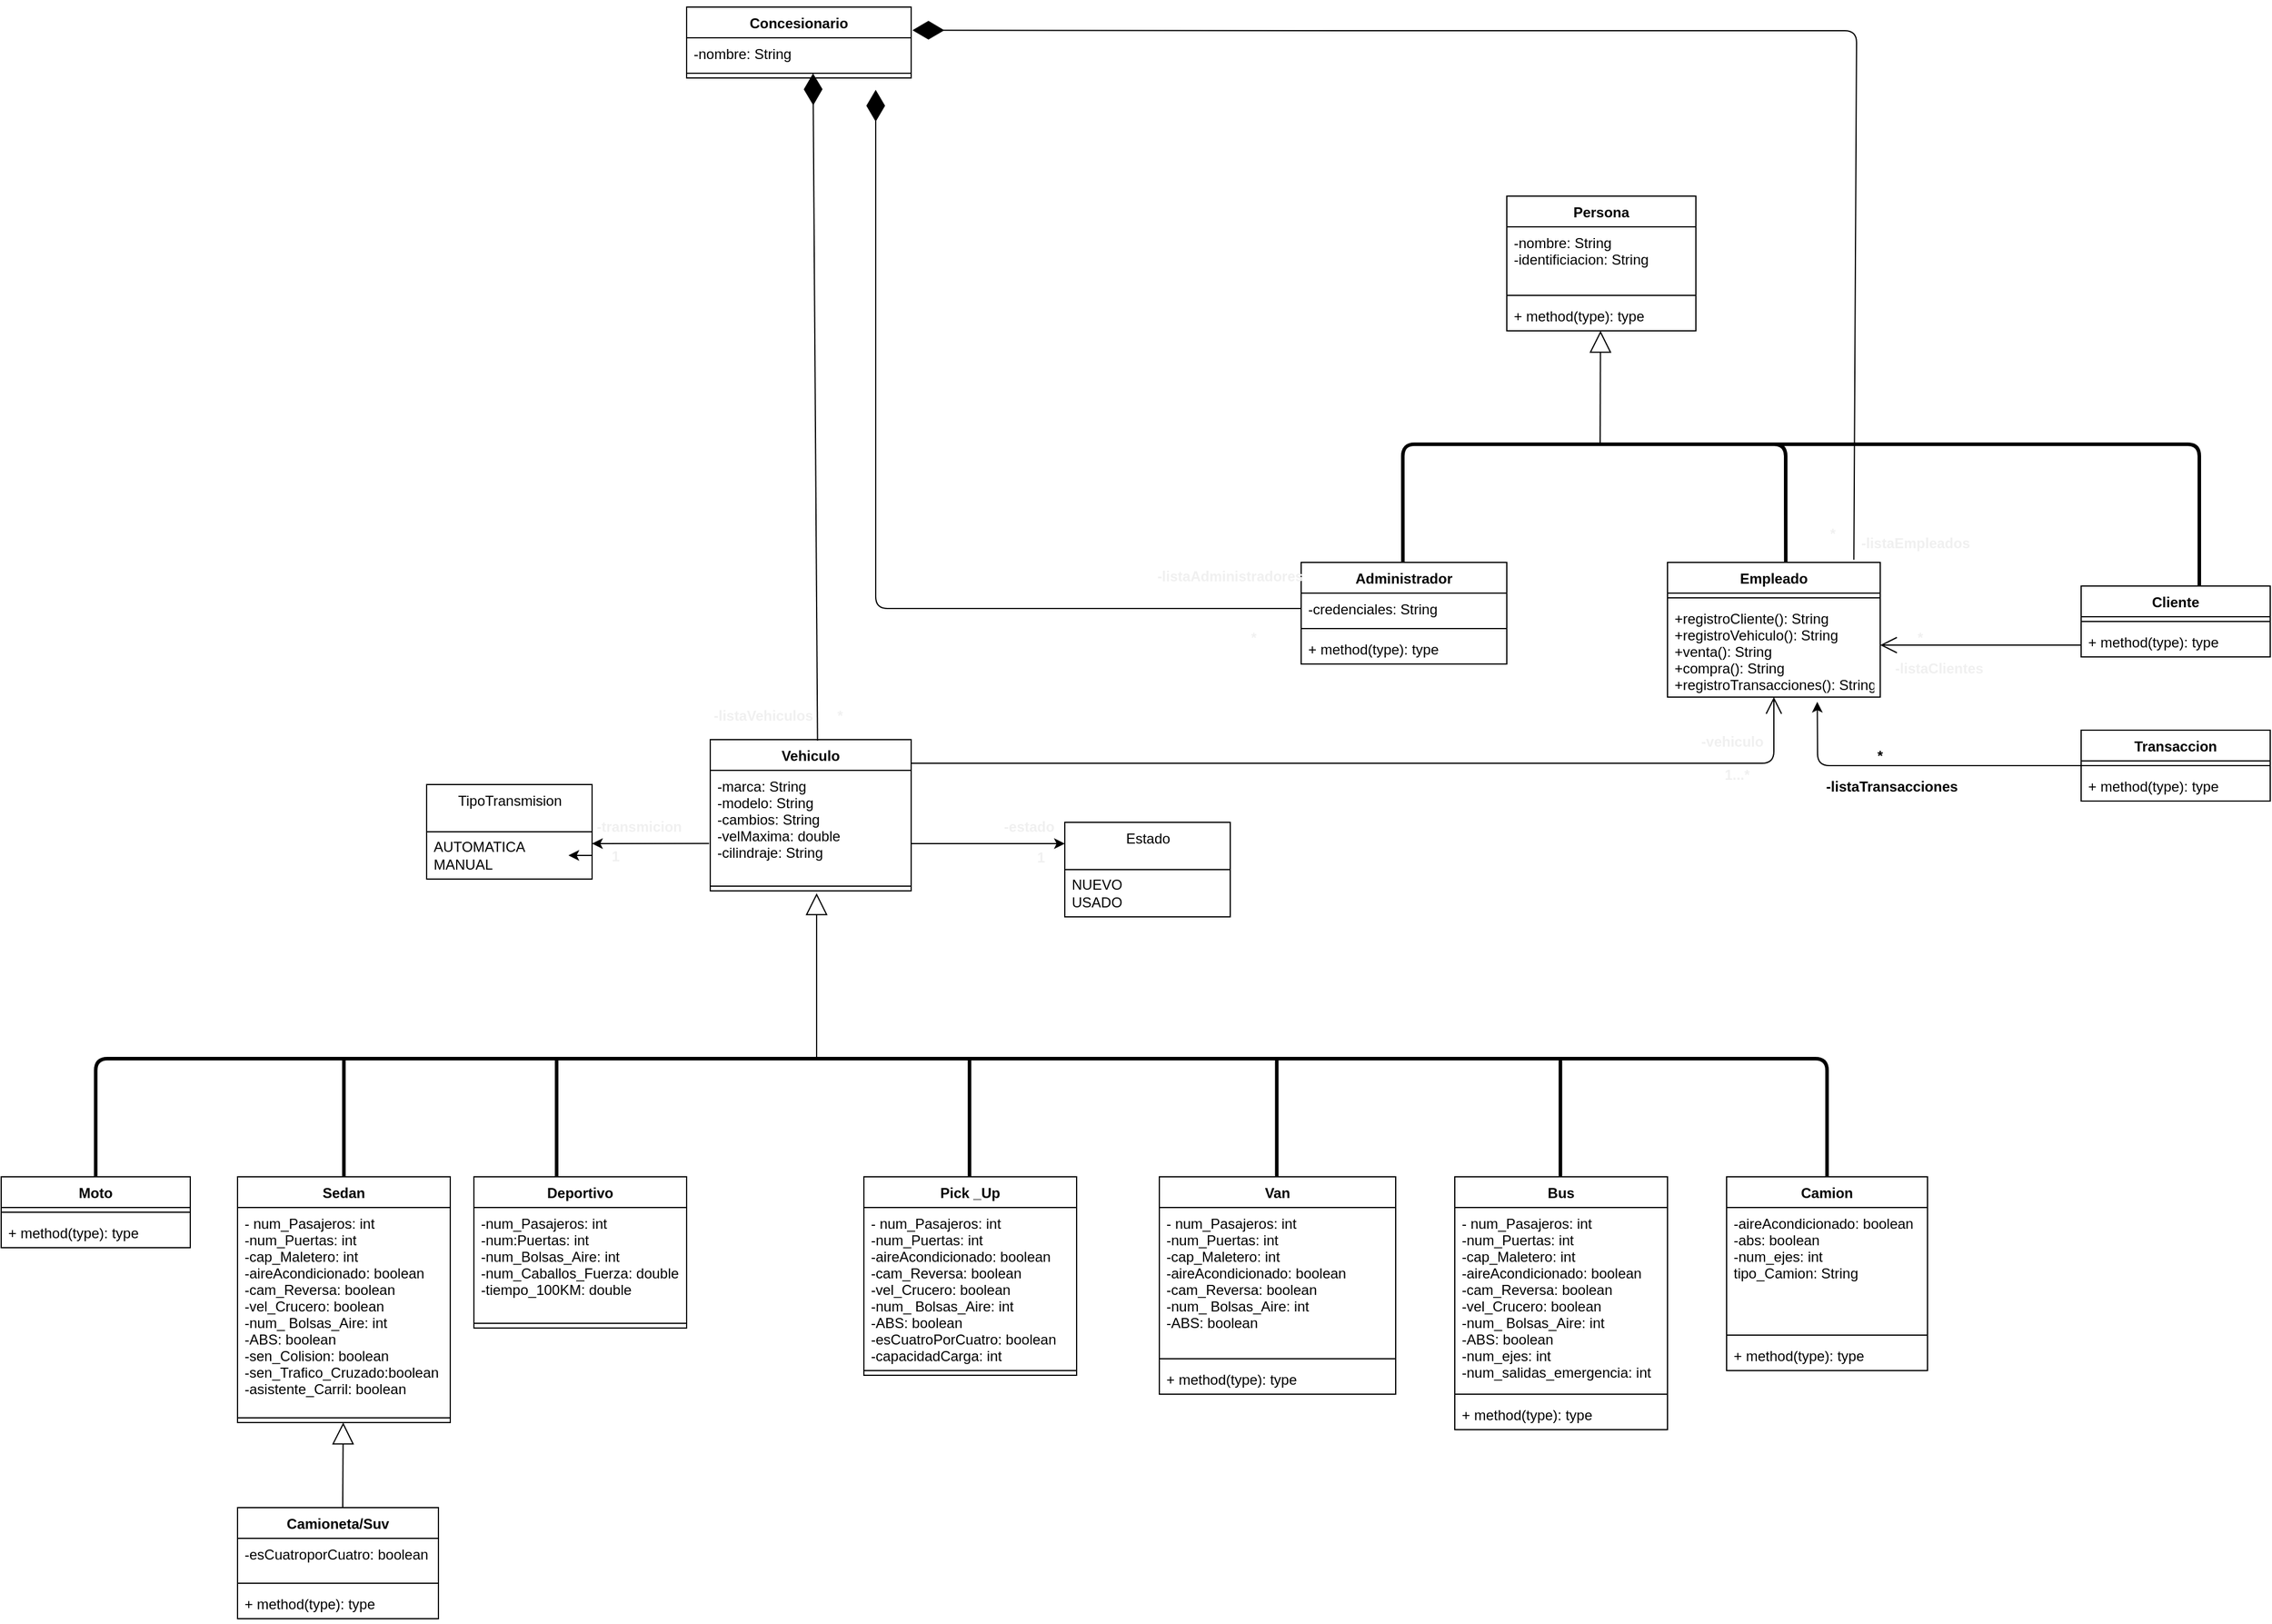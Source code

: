 <mxfile>
    <diagram id="eQ-pJdmDOQjj0BytdDag" name="Página-1">
        <mxGraphModel dx="762" dy="1492" grid="1" gridSize="10" guides="1" tooltips="1" connect="1" arrows="1" fold="1" page="1" pageScale="1" pageWidth="827" pageHeight="1169" math="0" shadow="0">
            <root>
                <mxCell id="0"/>
                <mxCell id="1" parent="0"/>
                <mxCell id="6" value="Concesionario" style="swimlane;fontStyle=1;align=center;verticalAlign=top;childLayout=stackLayout;horizontal=1;startSize=26;horizontalStack=0;resizeParent=1;resizeParentMax=0;resizeLast=0;collapsible=1;marginBottom=0;" parent="1" vertex="1">
                    <mxGeometry x="650" y="-520" width="190" height="60" as="geometry"/>
                </mxCell>
                <mxCell id="7" value="-nombre: String" style="text;strokeColor=none;fillColor=none;align=left;verticalAlign=top;spacingLeft=4;spacingRight=4;overflow=hidden;rotatable=0;points=[[0,0.5],[1,0.5]];portConstraint=eastwest;" parent="6" vertex="1">
                    <mxGeometry y="26" width="190" height="26" as="geometry"/>
                </mxCell>
                <mxCell id="8" value="" style="line;strokeWidth=1;fillColor=none;align=left;verticalAlign=middle;spacingTop=-1;spacingLeft=3;spacingRight=3;rotatable=0;labelPosition=right;points=[];portConstraint=eastwest;strokeColor=inherit;" parent="6" vertex="1">
                    <mxGeometry y="52" width="190" height="8" as="geometry"/>
                </mxCell>
                <mxCell id="10" value="Empleado" style="swimlane;fontStyle=1;align=center;verticalAlign=top;childLayout=stackLayout;horizontal=1;startSize=26;horizontalStack=0;resizeParent=1;resizeParentMax=0;resizeLast=0;collapsible=1;marginBottom=0;" parent="1" vertex="1">
                    <mxGeometry x="1480" y="-50" width="180" height="114" as="geometry"/>
                </mxCell>
                <mxCell id="12" value="" style="line;strokeWidth=1;fillColor=none;align=left;verticalAlign=middle;spacingTop=-1;spacingLeft=3;spacingRight=3;rotatable=0;labelPosition=right;points=[];portConstraint=eastwest;strokeColor=inherit;" parent="10" vertex="1">
                    <mxGeometry y="26" width="180" height="8" as="geometry"/>
                </mxCell>
                <mxCell id="13" value="+registroCliente(): String&#10;+registroVehiculo(): String&#10;+venta(): String&#10;+compra(): String&#10;+registroTransacciones(): String" style="text;strokeColor=none;fillColor=none;align=left;verticalAlign=top;spacingLeft=4;spacingRight=4;overflow=hidden;rotatable=0;points=[[0,0.5],[1,0.5]];portConstraint=eastwest;" parent="10" vertex="1">
                    <mxGeometry y="34" width="180" height="80" as="geometry"/>
                </mxCell>
                <mxCell id="14" value="Administrador" style="swimlane;fontStyle=1;align=center;verticalAlign=top;childLayout=stackLayout;horizontal=1;startSize=26;horizontalStack=0;resizeParent=1;resizeParentMax=0;resizeLast=0;collapsible=1;marginBottom=0;" parent="1" vertex="1">
                    <mxGeometry x="1170" y="-50" width="174" height="86" as="geometry"/>
                </mxCell>
                <mxCell id="15" value="-credenciales: String" style="text;strokeColor=none;fillColor=none;align=left;verticalAlign=top;spacingLeft=4;spacingRight=4;overflow=hidden;rotatable=0;points=[[0,0.5],[1,0.5]];portConstraint=eastwest;" parent="14" vertex="1">
                    <mxGeometry y="26" width="174" height="26" as="geometry"/>
                </mxCell>
                <mxCell id="16" value="" style="line;strokeWidth=1;fillColor=none;align=left;verticalAlign=middle;spacingTop=-1;spacingLeft=3;spacingRight=3;rotatable=0;labelPosition=right;points=[];portConstraint=eastwest;strokeColor=inherit;" parent="14" vertex="1">
                    <mxGeometry y="52" width="174" height="8" as="geometry"/>
                </mxCell>
                <mxCell id="17" value="+ method(type): type" style="text;strokeColor=none;fillColor=none;align=left;verticalAlign=top;spacingLeft=4;spacingRight=4;overflow=hidden;rotatable=0;points=[[0,0.5],[1,0.5]];portConstraint=eastwest;" parent="14" vertex="1">
                    <mxGeometry y="60" width="174" height="26" as="geometry"/>
                </mxCell>
                <mxCell id="18" value="Cliente" style="swimlane;fontStyle=1;align=center;verticalAlign=top;childLayout=stackLayout;horizontal=1;startSize=26;horizontalStack=0;resizeParent=1;resizeParentMax=0;resizeLast=0;collapsible=1;marginBottom=0;" parent="1" vertex="1">
                    <mxGeometry x="1830" y="-30" width="160" height="60" as="geometry"/>
                </mxCell>
                <mxCell id="20" value="" style="line;strokeWidth=1;fillColor=none;align=left;verticalAlign=middle;spacingTop=-1;spacingLeft=3;spacingRight=3;rotatable=0;labelPosition=right;points=[];portConstraint=eastwest;strokeColor=inherit;" parent="18" vertex="1">
                    <mxGeometry y="26" width="160" height="8" as="geometry"/>
                </mxCell>
                <mxCell id="21" value="+ method(type): type" style="text;strokeColor=none;fillColor=none;align=left;verticalAlign=top;spacingLeft=4;spacingRight=4;overflow=hidden;rotatable=0;points=[[0,0.5],[1,0.5]];portConstraint=eastwest;" parent="18" vertex="1">
                    <mxGeometry y="34" width="160" height="26" as="geometry"/>
                </mxCell>
                <mxCell id="22" value="Vehiculo&#10;" style="swimlane;fontStyle=1;align=center;verticalAlign=top;childLayout=stackLayout;horizontal=1;startSize=26;horizontalStack=0;resizeParent=1;resizeParentMax=0;resizeLast=0;collapsible=1;marginBottom=0;" parent="1" vertex="1">
                    <mxGeometry x="670" y="100" width="170" height="128" as="geometry"/>
                </mxCell>
                <mxCell id="23" value="-marca: String&#10;-modelo: String&#10;-cambios: String&#10;-velMaxima: double&#10;-cilindraje: String&#10;" style="text;strokeColor=none;fillColor=none;align=left;verticalAlign=top;spacingLeft=4;spacingRight=4;overflow=hidden;rotatable=0;points=[[0,0.5],[1,0.5]];portConstraint=eastwest;" parent="22" vertex="1">
                    <mxGeometry y="26" width="170" height="94" as="geometry"/>
                </mxCell>
                <mxCell id="24" value="" style="line;strokeWidth=1;fillColor=none;align=left;verticalAlign=middle;spacingTop=-1;spacingLeft=3;spacingRight=3;rotatable=0;labelPosition=right;points=[];portConstraint=eastwest;strokeColor=inherit;" parent="22" vertex="1">
                    <mxGeometry y="120" width="170" height="8" as="geometry"/>
                </mxCell>
                <mxCell id="26" value="Van" style="swimlane;fontStyle=1;align=center;verticalAlign=top;childLayout=stackLayout;horizontal=1;startSize=26;horizontalStack=0;resizeParent=1;resizeParentMax=0;resizeLast=0;collapsible=1;marginBottom=0;" parent="1" vertex="1">
                    <mxGeometry x="1050" y="470" width="200" height="184" as="geometry"/>
                </mxCell>
                <mxCell id="27" value="- num_Pasajeros: int&#10;-num_Puertas: int&#10;-cap_Maletero: int&#10;-aireAcondicionado: boolean&#10;-cam_Reversa: boolean&#10;-num_ Bolsas_Aire: int&#10;-ABS: boolean&#10;" style="text;strokeColor=none;fillColor=none;align=left;verticalAlign=top;spacingLeft=4;spacingRight=4;overflow=hidden;rotatable=0;points=[[0,0.5],[1,0.5]];portConstraint=eastwest;" parent="26" vertex="1">
                    <mxGeometry y="26" width="200" height="124" as="geometry"/>
                </mxCell>
                <mxCell id="28" value="" style="line;strokeWidth=1;fillColor=none;align=left;verticalAlign=middle;spacingTop=-1;spacingLeft=3;spacingRight=3;rotatable=0;labelPosition=right;points=[];portConstraint=eastwest;strokeColor=inherit;" parent="26" vertex="1">
                    <mxGeometry y="150" width="200" height="8" as="geometry"/>
                </mxCell>
                <mxCell id="29" value="+ method(type): type" style="text;strokeColor=none;fillColor=none;align=left;verticalAlign=top;spacingLeft=4;spacingRight=4;overflow=hidden;rotatable=0;points=[[0,0.5],[1,0.5]];portConstraint=eastwest;" parent="26" vertex="1">
                    <mxGeometry y="158" width="200" height="26" as="geometry"/>
                </mxCell>
                <mxCell id="30" value="Moto" style="swimlane;fontStyle=1;align=center;verticalAlign=top;childLayout=stackLayout;horizontal=1;startSize=26;horizontalStack=0;resizeParent=1;resizeParentMax=0;resizeLast=0;collapsible=1;marginBottom=0;" parent="1" vertex="1">
                    <mxGeometry x="70" y="470" width="160" height="60" as="geometry"/>
                </mxCell>
                <mxCell id="32" value="" style="line;strokeWidth=1;fillColor=none;align=left;verticalAlign=middle;spacingTop=-1;spacingLeft=3;spacingRight=3;rotatable=0;labelPosition=right;points=[];portConstraint=eastwest;strokeColor=inherit;" parent="30" vertex="1">
                    <mxGeometry y="26" width="160" height="8" as="geometry"/>
                </mxCell>
                <mxCell id="33" value="+ method(type): type" style="text;strokeColor=none;fillColor=none;align=left;verticalAlign=top;spacingLeft=4;spacingRight=4;overflow=hidden;rotatable=0;points=[[0,0.5],[1,0.5]];portConstraint=eastwest;" parent="30" vertex="1">
                    <mxGeometry y="34" width="160" height="26" as="geometry"/>
                </mxCell>
                <mxCell id="34" value="Pick _Up" style="swimlane;fontStyle=1;align=center;verticalAlign=top;childLayout=stackLayout;horizontal=1;startSize=26;horizontalStack=0;resizeParent=1;resizeParentMax=0;resizeLast=0;collapsible=1;marginBottom=0;" parent="1" vertex="1">
                    <mxGeometry x="800" y="470" width="180" height="168" as="geometry"/>
                </mxCell>
                <mxCell id="35" value="- num_Pasajeros: int&#10;-num_Puertas: int&#10;-aireAcondicionado: boolean&#10;-cam_Reversa: boolean&#10;-vel_Crucero: boolean&#10;-num_ Bolsas_Aire: int&#10;-ABS: boolean&#10;-esCuatroPorCuatro: boolean&#10;-capacidadCarga: int" style="text;strokeColor=none;fillColor=none;align=left;verticalAlign=top;spacingLeft=4;spacingRight=4;overflow=hidden;rotatable=0;points=[[0,0.5],[1,0.5]];portConstraint=eastwest;" parent="34" vertex="1">
                    <mxGeometry y="26" width="180" height="134" as="geometry"/>
                </mxCell>
                <mxCell id="36" value="" style="line;strokeWidth=1;fillColor=none;align=left;verticalAlign=middle;spacingTop=-1;spacingLeft=3;spacingRight=3;rotatable=0;labelPosition=right;points=[];portConstraint=eastwest;strokeColor=inherit;" parent="34" vertex="1">
                    <mxGeometry y="160" width="180" height="8" as="geometry"/>
                </mxCell>
                <mxCell id="38" value="Camioneta/Suv" style="swimlane;fontStyle=1;align=center;verticalAlign=top;childLayout=stackLayout;horizontal=1;startSize=26;horizontalStack=0;resizeParent=1;resizeParentMax=0;resizeLast=0;collapsible=1;marginBottom=0;" parent="1" vertex="1">
                    <mxGeometry x="270" y="750" width="170" height="94" as="geometry"/>
                </mxCell>
                <mxCell id="39" value="-esCuatroporCuatro: boolean" style="text;strokeColor=none;fillColor=none;align=left;verticalAlign=top;spacingLeft=4;spacingRight=4;overflow=hidden;rotatable=0;points=[[0,0.5],[1,0.5]];portConstraint=eastwest;" parent="38" vertex="1">
                    <mxGeometry y="26" width="170" height="34" as="geometry"/>
                </mxCell>
                <mxCell id="40" value="" style="line;strokeWidth=1;fillColor=none;align=left;verticalAlign=middle;spacingTop=-1;spacingLeft=3;spacingRight=3;rotatable=0;labelPosition=right;points=[];portConstraint=eastwest;strokeColor=inherit;" parent="38" vertex="1">
                    <mxGeometry y="60" width="170" height="8" as="geometry"/>
                </mxCell>
                <mxCell id="41" value="+ method(type): type" style="text;strokeColor=none;fillColor=none;align=left;verticalAlign=top;spacingLeft=4;spacingRight=4;overflow=hidden;rotatable=0;points=[[0,0.5],[1,0.5]];portConstraint=eastwest;" parent="38" vertex="1">
                    <mxGeometry y="68" width="170" height="26" as="geometry"/>
                </mxCell>
                <mxCell id="42" value="Deportivo" style="swimlane;fontStyle=1;align=center;verticalAlign=top;childLayout=stackLayout;horizontal=1;startSize=26;horizontalStack=0;resizeParent=1;resizeParentMax=0;resizeLast=0;collapsible=1;marginBottom=0;" parent="1" vertex="1">
                    <mxGeometry x="470" y="470" width="180" height="128" as="geometry"/>
                </mxCell>
                <mxCell id="43" value="-num_Pasajeros: int&#10;-num:Puertas: int&#10;-num_Bolsas_Aire: int&#10;-num_Caballos_Fuerza: double&#10;-tiempo_100KM: double" style="text;strokeColor=none;fillColor=none;align=left;verticalAlign=top;spacingLeft=4;spacingRight=4;overflow=hidden;rotatable=0;points=[[0,0.5],[1,0.5]];portConstraint=eastwest;" parent="42" vertex="1">
                    <mxGeometry y="26" width="180" height="94" as="geometry"/>
                </mxCell>
                <mxCell id="44" value="" style="line;strokeWidth=1;fillColor=none;align=left;verticalAlign=middle;spacingTop=-1;spacingLeft=3;spacingRight=3;rotatable=0;labelPosition=right;points=[];portConstraint=eastwest;strokeColor=inherit;" parent="42" vertex="1">
                    <mxGeometry y="120" width="180" height="8" as="geometry"/>
                </mxCell>
                <mxCell id="46" value="Sedan&#10;" style="swimlane;fontStyle=1;align=center;verticalAlign=top;childLayout=stackLayout;horizontal=1;startSize=26;horizontalStack=0;resizeParent=1;resizeParentMax=0;resizeLast=0;collapsible=1;marginBottom=0;" parent="1" vertex="1">
                    <mxGeometry x="270" y="470" width="180" height="208" as="geometry">
                        <mxRectangle x="270" y="470" width="80" height="30" as="alternateBounds"/>
                    </mxGeometry>
                </mxCell>
                <mxCell id="47" value="- num_Pasajeros: int&#10;-num_Puertas: int&#10;-cap_Maletero: int&#10;-aireAcondicionado: boolean&#10;-cam_Reversa: boolean&#10;-vel_Crucero: boolean&#10;-num_ Bolsas_Aire: int&#10;-ABS: boolean&#10;-sen_Colision: boolean&#10;-sen_Trafico_Cruzado:boolean&#10;-asistente_Carril: boolean" style="text;strokeColor=none;fillColor=none;align=left;verticalAlign=top;spacingLeft=4;spacingRight=4;overflow=hidden;rotatable=0;points=[[0,0.5],[1,0.5]];portConstraint=eastwest;" parent="46" vertex="1">
                    <mxGeometry y="26" width="180" height="174" as="geometry"/>
                </mxCell>
                <mxCell id="48" value="" style="line;strokeWidth=1;fillColor=none;align=left;verticalAlign=middle;spacingTop=-1;spacingLeft=3;spacingRight=3;rotatable=0;labelPosition=right;points=[];portConstraint=eastwest;strokeColor=inherit;" parent="46" vertex="1">
                    <mxGeometry y="200" width="180" height="8" as="geometry"/>
                </mxCell>
                <mxCell id="57" value="" style="endArrow=block;endSize=16;endFill=0;html=1;" parent="1" edge="1">
                    <mxGeometry width="160" relative="1" as="geometry">
                        <mxPoint x="760" y="370" as="sourcePoint"/>
                        <mxPoint x="760" y="230" as="targetPoint"/>
                    </mxGeometry>
                </mxCell>
                <mxCell id="59" value="Bus" style="swimlane;fontStyle=1;align=center;verticalAlign=top;childLayout=stackLayout;horizontal=1;startSize=26;horizontalStack=0;resizeParent=1;resizeParentMax=0;resizeLast=0;collapsible=1;marginBottom=0;" parent="1" vertex="1">
                    <mxGeometry x="1300" y="470" width="180" height="214" as="geometry"/>
                </mxCell>
                <mxCell id="60" value="- num_Pasajeros: int&#10;-num_Puertas: int&#10;-cap_Maletero: int&#10;-aireAcondicionado: boolean&#10;-cam_Reversa: boolean&#10;-vel_Crucero: boolean&#10;-num_ Bolsas_Aire: int&#10;-ABS: boolean&#10;-num_ejes: int&#10;-num_salidas_emergencia: int" style="text;strokeColor=none;fillColor=none;align=left;verticalAlign=top;spacingLeft=4;spacingRight=4;overflow=hidden;rotatable=0;points=[[0,0.5],[1,0.5]];portConstraint=eastwest;" parent="59" vertex="1">
                    <mxGeometry y="26" width="180" height="154" as="geometry"/>
                </mxCell>
                <mxCell id="61" value="" style="line;strokeWidth=1;fillColor=none;align=left;verticalAlign=middle;spacingTop=-1;spacingLeft=3;spacingRight=3;rotatable=0;labelPosition=right;points=[];portConstraint=eastwest;strokeColor=inherit;" parent="59" vertex="1">
                    <mxGeometry y="180" width="180" height="8" as="geometry"/>
                </mxCell>
                <mxCell id="62" value="+ method(type): type" style="text;strokeColor=none;fillColor=none;align=left;verticalAlign=top;spacingLeft=4;spacingRight=4;overflow=hidden;rotatable=0;points=[[0,0.5],[1,0.5]];portConstraint=eastwest;" parent="59" vertex="1">
                    <mxGeometry y="188" width="180" height="26" as="geometry"/>
                </mxCell>
                <mxCell id="63" value="Camion" style="swimlane;fontStyle=1;align=center;verticalAlign=top;childLayout=stackLayout;horizontal=1;startSize=26;horizontalStack=0;resizeParent=1;resizeParentMax=0;resizeLast=0;collapsible=1;marginBottom=0;" parent="1" vertex="1">
                    <mxGeometry x="1530" y="470" width="170" height="164" as="geometry"/>
                </mxCell>
                <mxCell id="64" value="-aireAcondicionado: boolean&#10;-abs: boolean&#10;-num_ejes: int&#10;tipo_Camion: String" style="text;strokeColor=none;fillColor=none;align=left;verticalAlign=top;spacingLeft=4;spacingRight=4;overflow=hidden;rotatable=0;points=[[0,0.5],[1,0.5]];portConstraint=eastwest;" parent="63" vertex="1">
                    <mxGeometry y="26" width="170" height="104" as="geometry"/>
                </mxCell>
                <mxCell id="65" value="" style="line;strokeWidth=1;fillColor=none;align=left;verticalAlign=middle;spacingTop=-1;spacingLeft=3;spacingRight=3;rotatable=0;labelPosition=right;points=[];portConstraint=eastwest;strokeColor=inherit;" parent="63" vertex="1">
                    <mxGeometry y="130" width="170" height="8" as="geometry"/>
                </mxCell>
                <mxCell id="66" value="+ method(type): type" style="text;strokeColor=none;fillColor=none;align=left;verticalAlign=top;spacingLeft=4;spacingRight=4;overflow=hidden;rotatable=0;points=[[0,0.5],[1,0.5]];portConstraint=eastwest;" parent="63" vertex="1">
                    <mxGeometry y="138" width="170" height="26" as="geometry"/>
                </mxCell>
                <mxCell id="68" value="" style="endArrow=none;startArrow=none;endFill=0;startFill=0;endSize=8;html=1;verticalAlign=bottom;labelBackgroundColor=none;strokeWidth=3;exitX=0.5;exitY=0;exitDx=0;exitDy=0;" parent="1" source="30" edge="1">
                    <mxGeometry width="160" relative="1" as="geometry">
                        <mxPoint x="160" y="460" as="sourcePoint"/>
                        <mxPoint x="760" y="370" as="targetPoint"/>
                        <Array as="points">
                            <mxPoint x="150" y="370"/>
                        </Array>
                    </mxGeometry>
                </mxCell>
                <mxCell id="69" value="" style="endArrow=none;startArrow=none;endFill=0;startFill=0;endSize=8;html=1;verticalAlign=bottom;labelBackgroundColor=none;strokeWidth=3;entryX=0.5;entryY=0;entryDx=0;entryDy=0;" parent="1" target="46" edge="1">
                    <mxGeometry width="160" relative="1" as="geometry">
                        <mxPoint x="360" y="370" as="sourcePoint"/>
                        <mxPoint x="350" y="460" as="targetPoint"/>
                    </mxGeometry>
                </mxCell>
                <mxCell id="70" value="" style="endArrow=none;startArrow=none;endFill=0;startFill=0;endSize=8;html=1;verticalAlign=bottom;labelBackgroundColor=none;strokeWidth=3;entryX=0.5;entryY=0;entryDx=0;entryDy=0;" parent="1" edge="1">
                    <mxGeometry width="160" relative="1" as="geometry">
                        <mxPoint x="540" y="370.0" as="sourcePoint"/>
                        <mxPoint x="540" y="470.0" as="targetPoint"/>
                    </mxGeometry>
                </mxCell>
                <mxCell id="71" value="" style="endArrow=none;startArrow=none;endFill=0;startFill=0;endSize=8;html=1;verticalAlign=bottom;labelBackgroundColor=none;strokeWidth=3;entryX=0.5;entryY=0;entryDx=0;entryDy=0;" parent="1" target="63" edge="1">
                    <mxGeometry width="160" relative="1" as="geometry">
                        <mxPoint x="760" y="370" as="sourcePoint"/>
                        <mxPoint x="1380" y="370" as="targetPoint"/>
                        <Array as="points">
                            <mxPoint x="1615" y="370"/>
                        </Array>
                    </mxGeometry>
                </mxCell>
                <mxCell id="72" value="" style="endArrow=none;startArrow=none;endFill=0;startFill=0;endSize=8;html=1;verticalAlign=bottom;labelBackgroundColor=none;strokeWidth=3;entryX=0.5;entryY=0;entryDx=0;entryDy=0;" parent="1" edge="1">
                    <mxGeometry width="160" relative="1" as="geometry">
                        <mxPoint x="889.38" y="370" as="sourcePoint"/>
                        <mxPoint x="889.38" y="470" as="targetPoint"/>
                    </mxGeometry>
                </mxCell>
                <mxCell id="73" value="" style="endArrow=none;startArrow=none;endFill=0;startFill=0;endSize=8;html=1;verticalAlign=bottom;labelBackgroundColor=none;strokeWidth=3;entryX=0.5;entryY=0;entryDx=0;entryDy=0;" parent="1" edge="1">
                    <mxGeometry width="160" relative="1" as="geometry">
                        <mxPoint x="1149.37" y="370" as="sourcePoint"/>
                        <mxPoint x="1149.37" y="470" as="targetPoint"/>
                    </mxGeometry>
                </mxCell>
                <mxCell id="74" value="" style="endArrow=none;startArrow=none;endFill=0;startFill=0;endSize=8;html=1;verticalAlign=bottom;labelBackgroundColor=none;strokeWidth=3;entryX=0.5;entryY=0;entryDx=0;entryDy=0;" parent="1" edge="1">
                    <mxGeometry width="160" relative="1" as="geometry">
                        <mxPoint x="1389.37" y="370" as="sourcePoint"/>
                        <mxPoint x="1389.37" y="470" as="targetPoint"/>
                    </mxGeometry>
                </mxCell>
                <mxCell id="75" value="" style="endArrow=block;endSize=16;endFill=0;html=1;" parent="1" edge="1">
                    <mxGeometry width="160" relative="1" as="geometry">
                        <mxPoint x="359" y="750" as="sourcePoint"/>
                        <mxPoint x="359.41" y="678" as="targetPoint"/>
                    </mxGeometry>
                </mxCell>
                <mxCell id="77" value="Estado" style="swimlane;fontStyle=0;align=center;verticalAlign=top;childLayout=stackLayout;horizontal=1;startSize=40;horizontalStack=0;resizeParent=1;resizeParentMax=0;resizeLast=0;collapsible=0;marginBottom=0;html=1;" parent="1" vertex="1">
                    <mxGeometry x="970" y="170" width="140" height="80" as="geometry"/>
                </mxCell>
                <mxCell id="78" value="NUEVO&lt;br&gt;USADO" style="text;html=1;strokeColor=none;fillColor=none;align=left;verticalAlign=middle;spacingLeft=4;spacingRight=4;overflow=hidden;rotatable=0;points=[[0,0.5],[1,0.5]];portConstraint=eastwest;" parent="77" vertex="1">
                    <mxGeometry y="40" width="140" height="40" as="geometry"/>
                </mxCell>
                <mxCell id="79" style="edgeStyle=none;html=1;" parent="1" edge="1">
                    <mxGeometry relative="1" as="geometry">
                        <mxPoint x="840" y="188" as="sourcePoint"/>
                        <mxPoint x="970" y="188" as="targetPoint"/>
                    </mxGeometry>
                </mxCell>
                <mxCell id="80" value="TipoTransmision" style="swimlane;fontStyle=0;align=center;verticalAlign=top;childLayout=stackLayout;horizontal=1;startSize=40;horizontalStack=0;resizeParent=1;resizeParentMax=0;resizeLast=0;collapsible=0;marginBottom=0;html=1;" parent="1" vertex="1">
                    <mxGeometry x="430" y="138" width="140" height="80" as="geometry"/>
                </mxCell>
                <mxCell id="81" value="AUTOMATICA&lt;br&gt;MANUAL" style="text;html=1;strokeColor=none;fillColor=none;align=left;verticalAlign=middle;spacingLeft=4;spacingRight=4;overflow=hidden;rotatable=0;points=[[0,0.5],[1,0.5]];portConstraint=eastwest;" parent="80" vertex="1">
                    <mxGeometry y="40" width="140" height="40" as="geometry"/>
                </mxCell>
                <mxCell id="82" style="edgeStyle=none;html=1;exitX=-0.006;exitY=0.658;exitDx=0;exitDy=0;exitPerimeter=0;" parent="1" source="23" edge="1">
                    <mxGeometry relative="1" as="geometry">
                        <mxPoint x="570" y="188" as="targetPoint"/>
                    </mxGeometry>
                </mxCell>
                <mxCell id="84" value="" style="endArrow=diamondThin;endFill=1;endSize=24;html=1;fontColor=#F0F0F0;exitX=0.534;exitY=0.007;exitDx=0;exitDy=0;exitPerimeter=0;entryX=0.563;entryY=0.516;entryDx=0;entryDy=0;entryPerimeter=0;" parent="1" source="22" target="8" edge="1">
                    <mxGeometry width="160" relative="1" as="geometry">
                        <mxPoint x="610" y="50" as="sourcePoint"/>
                        <mxPoint x="750" y="-450" as="targetPoint"/>
                    </mxGeometry>
                </mxCell>
                <mxCell id="85" value="-estado" style="text;align=center;fontStyle=1;verticalAlign=middle;spacingLeft=3;spacingRight=3;strokeColor=none;rotatable=0;points=[[0,0.5],[1,0.5]];portConstraint=eastwest;fontColor=#F0F0F0;" parent="1" vertex="1">
                    <mxGeometry x="900" y="160" width="80" height="26" as="geometry"/>
                </mxCell>
                <mxCell id="86" value="1" style="text;align=center;fontStyle=1;verticalAlign=middle;spacingLeft=3;spacingRight=3;strokeColor=none;rotatable=0;points=[[0,0.5],[1,0.5]];portConstraint=eastwest;fontColor=#F0F0F0;" parent="1" vertex="1">
                    <mxGeometry x="910" y="186" width="80" height="26" as="geometry"/>
                </mxCell>
                <mxCell id="89" value="-transmicion" style="text;align=center;fontStyle=1;verticalAlign=middle;spacingLeft=3;spacingRight=3;strokeColor=none;rotatable=0;points=[[0,0.5],[1,0.5]];portConstraint=eastwest;fontColor=#F0F0F0;" parent="1" vertex="1">
                    <mxGeometry x="570" y="160" width="80" height="26" as="geometry"/>
                </mxCell>
                <mxCell id="91" value="1" style="text;align=center;fontStyle=1;verticalAlign=middle;spacingLeft=3;spacingRight=3;strokeColor=none;rotatable=0;points=[[0,0.5],[1,0.5]];portConstraint=eastwest;fontColor=#F0F0F0;" parent="1" vertex="1">
                    <mxGeometry x="550" y="185" width="80" height="26" as="geometry"/>
                </mxCell>
                <mxCell id="92" value="" style="edgeStyle=none;html=1;fontColor=#F0F0F0;" parent="1" source="81" target="91" edge="1">
                    <mxGeometry relative="1" as="geometry"/>
                </mxCell>
                <mxCell id="93" value="-listaVehiculos" style="text;align=center;fontStyle=1;verticalAlign=middle;spacingLeft=3;spacingRight=3;strokeColor=none;rotatable=0;points=[[0,0.5],[1,0.5]];portConstraint=eastwest;fontColor=#F0F0F0;" parent="1" vertex="1">
                    <mxGeometry x="675" y="66" width="80" height="26" as="geometry"/>
                </mxCell>
                <mxCell id="94" value="*" style="text;align=center;fontStyle=1;verticalAlign=middle;spacingLeft=3;spacingRight=3;strokeColor=none;rotatable=0;points=[[0,0.5],[1,0.5]];portConstraint=eastwest;fontColor=#F0F0F0;" parent="1" vertex="1">
                    <mxGeometry x="740" y="66" width="80" height="26" as="geometry"/>
                </mxCell>
                <mxCell id="120" value="Persona" style="swimlane;fontStyle=1;align=center;verticalAlign=top;childLayout=stackLayout;horizontal=1;startSize=26;horizontalStack=0;resizeParent=1;resizeParentMax=0;resizeLast=0;collapsible=1;marginBottom=0;" parent="1" vertex="1">
                    <mxGeometry x="1344" y="-360" width="160" height="114" as="geometry"/>
                </mxCell>
                <mxCell id="121" value="-nombre: String&#10;-identificiacion: String" style="text;strokeColor=none;fillColor=none;align=left;verticalAlign=top;spacingLeft=4;spacingRight=4;overflow=hidden;rotatable=0;points=[[0,0.5],[1,0.5]];portConstraint=eastwest;" parent="120" vertex="1">
                    <mxGeometry y="26" width="160" height="54" as="geometry"/>
                </mxCell>
                <mxCell id="122" value="" style="line;strokeWidth=1;fillColor=none;align=left;verticalAlign=middle;spacingTop=-1;spacingLeft=3;spacingRight=3;rotatable=0;labelPosition=right;points=[];portConstraint=eastwest;strokeColor=inherit;" parent="120" vertex="1">
                    <mxGeometry y="80" width="160" height="8" as="geometry"/>
                </mxCell>
                <mxCell id="123" value="+ method(type): type" style="text;strokeColor=none;fillColor=none;align=left;verticalAlign=top;spacingLeft=4;spacingRight=4;overflow=hidden;rotatable=0;points=[[0,0.5],[1,0.5]];portConstraint=eastwest;" parent="120" vertex="1">
                    <mxGeometry y="88" width="160" height="26" as="geometry"/>
                </mxCell>
                <mxCell id="124" value="" style="endArrow=block;endSize=16;endFill=0;html=1;" parent="1" edge="1">
                    <mxGeometry width="160" relative="1" as="geometry">
                        <mxPoint x="1423" y="-150" as="sourcePoint"/>
                        <mxPoint x="1423.32" y="-246" as="targetPoint"/>
                    </mxGeometry>
                </mxCell>
                <mxCell id="125" value="" style="endArrow=none;startArrow=none;endFill=0;startFill=0;endSize=8;html=1;verticalAlign=bottom;labelBackgroundColor=none;strokeWidth=3;entryX=0.5;entryY=0;entryDx=0;entryDy=0;" parent="1" edge="1">
                    <mxGeometry width="160" relative="1" as="geometry">
                        <mxPoint x="1460" y="-150" as="sourcePoint"/>
                        <mxPoint x="1256.09" y="-50" as="targetPoint"/>
                        <Array as="points">
                            <mxPoint x="1256" y="-150"/>
                        </Array>
                    </mxGeometry>
                </mxCell>
                <mxCell id="126" value="" style="endArrow=none;startArrow=none;endFill=0;startFill=0;endSize=8;html=1;verticalAlign=bottom;labelBackgroundColor=none;strokeWidth=3;entryX=0.5;entryY=0;entryDx=0;entryDy=0;exitX=0.556;exitY=0;exitDx=0;exitDy=0;exitPerimeter=0;" parent="1" source="10" edge="1">
                    <mxGeometry width="160" relative="1" as="geometry">
                        <mxPoint x="1659.91" y="-50" as="sourcePoint"/>
                        <mxPoint x="1456.0" y="-150" as="targetPoint"/>
                        <Array as="points">
                            <mxPoint x="1580" y="-100"/>
                            <mxPoint x="1580" y="-150"/>
                        </Array>
                    </mxGeometry>
                </mxCell>
                <mxCell id="128" value="" style="endArrow=diamondThin;endFill=1;endSize=24;html=1;fontColor=#F0F0F0;exitX=0;exitY=0.5;exitDx=0;exitDy=0;" parent="1" source="15" edge="1">
                    <mxGeometry width="160" relative="1" as="geometry">
                        <mxPoint x="1160" y="-10" as="sourcePoint"/>
                        <mxPoint x="810" y="-450" as="targetPoint"/>
                        <Array as="points">
                            <mxPoint x="810" y="-11"/>
                            <mxPoint x="810" y="-380"/>
                        </Array>
                    </mxGeometry>
                </mxCell>
                <mxCell id="131" value="-listaAdministradores" style="text;align=center;fontStyle=1;verticalAlign=middle;spacingLeft=3;spacingRight=3;strokeColor=none;rotatable=0;points=[[0,0.5],[1,0.5]];portConstraint=eastwest;fontColor=#F0F0F0;" parent="1" vertex="1">
                    <mxGeometry x="1070" y="-52" width="80" height="26" as="geometry"/>
                </mxCell>
                <mxCell id="132" value="*" style="text;align=center;fontStyle=1;verticalAlign=middle;spacingLeft=3;spacingRight=3;strokeColor=none;rotatable=0;points=[[0,0.5],[1,0.5]];portConstraint=eastwest;fontColor=#F0F0F0;" parent="1" vertex="1">
                    <mxGeometry x="1090" width="80" height="26" as="geometry"/>
                </mxCell>
                <mxCell id="133" value="" style="endArrow=diamondThin;endFill=1;endSize=24;html=1;fontColor=#F0F0F0;exitX=0.876;exitY=-0.02;exitDx=0;exitDy=0;exitPerimeter=0;entryX=1.006;entryY=-0.246;entryDx=0;entryDy=0;entryPerimeter=0;" parent="1" source="10" target="7" edge="1">
                    <mxGeometry width="160" relative="1" as="geometry">
                        <mxPoint x="1750" y="-480" as="sourcePoint"/>
                        <mxPoint x="840" y="-480" as="targetPoint"/>
                        <Array as="points">
                            <mxPoint x="1640" y="-500"/>
                            <mxPoint x="1250" y="-500"/>
                        </Array>
                    </mxGeometry>
                </mxCell>
                <mxCell id="135" value="-listaEmpleados" style="text;align=center;fontStyle=1;verticalAlign=middle;spacingLeft=3;spacingRight=3;strokeColor=none;rotatable=0;points=[[0,0.5],[1,0.5]];portConstraint=eastwest;fontColor=#F0F0F0;flipV=1;flipH=1;direction=west;" parent="1" vertex="1">
                    <mxGeometry x="1650" y="-82" width="80" height="30" as="geometry"/>
                </mxCell>
                <mxCell id="136" value="*" style="text;align=center;fontStyle=1;verticalAlign=middle;spacingLeft=3;spacingRight=3;strokeColor=none;rotatable=0;points=[[0,0.5],[1,0.5]];portConstraint=eastwest;fontColor=#F0F0F0;flipV=1;flipH=1;direction=west;" parent="1" vertex="1">
                    <mxGeometry x="1580" y="-90" width="80" height="30" as="geometry"/>
                </mxCell>
                <mxCell id="137" value="" style="endArrow=open;endFill=1;endSize=12;html=1;fontColor=#F0F0F0;" parent="1" target="13" edge="1">
                    <mxGeometry width="160" relative="1" as="geometry">
                        <mxPoint x="840" y="120" as="sourcePoint"/>
                        <mxPoint x="1580" y="80" as="targetPoint"/>
                        <Array as="points">
                            <mxPoint x="1570" y="120"/>
                        </Array>
                    </mxGeometry>
                </mxCell>
                <mxCell id="138" value="-vehiculo" style="text;align=center;fontStyle=1;verticalAlign=middle;spacingLeft=3;spacingRight=3;strokeColor=none;rotatable=0;points=[[0,0.5],[1,0.5]];portConstraint=eastwest;fontColor=#F0F0F0;" parent="1" vertex="1">
                    <mxGeometry x="1500" y="92" width="70" height="18" as="geometry"/>
                </mxCell>
                <mxCell id="139" value="1...*" style="text;align=center;fontStyle=1;verticalAlign=middle;spacingLeft=3;spacingRight=3;strokeColor=none;rotatable=0;points=[[0,0.5],[1,0.5]];portConstraint=eastwest;fontColor=#F0F0F0;" parent="1" vertex="1">
                    <mxGeometry x="1504" y="120" width="70" height="18" as="geometry"/>
                </mxCell>
                <mxCell id="141" value="" style="endArrow=none;startArrow=none;endFill=0;startFill=0;endSize=8;html=1;verticalAlign=bottom;labelBackgroundColor=none;strokeWidth=3;fontColor=#F0F0F0;entryX=0.625;entryY=0;entryDx=0;entryDy=0;entryPerimeter=0;" parent="1" target="18" edge="1">
                    <mxGeometry width="160" relative="1" as="geometry">
                        <mxPoint x="1560" y="-150" as="sourcePoint"/>
                        <mxPoint x="1870" y="-150" as="targetPoint"/>
                        <Array as="points">
                            <mxPoint x="1930" y="-150"/>
                        </Array>
                    </mxGeometry>
                </mxCell>
                <mxCell id="142" value="" style="endArrow=open;endFill=1;endSize=12;html=1;fontColor=#F0F0F0;exitX=0;exitY=0.923;exitDx=0;exitDy=0;exitPerimeter=0;" parent="1" edge="1">
                    <mxGeometry width="160" relative="1" as="geometry">
                        <mxPoint x="1830.0" y="19.998" as="sourcePoint"/>
                        <mxPoint x="1660" y="20" as="targetPoint"/>
                    </mxGeometry>
                </mxCell>
                <mxCell id="143" value="-listaClientes" style="text;align=center;fontStyle=1;verticalAlign=middle;spacingLeft=3;spacingRight=3;strokeColor=none;rotatable=0;points=[[0,0.5],[1,0.5]];portConstraint=eastwest;fontColor=#F0F0F0;" parent="1" vertex="1">
                    <mxGeometry x="1670" y="26" width="80" height="26" as="geometry"/>
                </mxCell>
                <mxCell id="144" value="*" style="text;align=center;fontStyle=1;verticalAlign=middle;spacingLeft=3;spacingRight=3;strokeColor=none;rotatable=0;points=[[0,0.5],[1,0.5]];portConstraint=eastwest;fontColor=#F0F0F0;" parent="1" vertex="1">
                    <mxGeometry x="1654" width="80" height="26" as="geometry"/>
                </mxCell>
                <mxCell id="148" style="edgeStyle=none;html=1;entryX=0.704;entryY=1.05;entryDx=0;entryDy=0;entryPerimeter=0;" parent="1" source="145" target="13" edge="1">
                    <mxGeometry relative="1" as="geometry">
                        <Array as="points">
                            <mxPoint x="1607" y="122"/>
                        </Array>
                    </mxGeometry>
                </mxCell>
                <mxCell id="145" value="Transaccion&#10;" style="swimlane;fontStyle=1;align=center;verticalAlign=top;childLayout=stackLayout;horizontal=1;startSize=26;horizontalStack=0;resizeParent=1;resizeParentMax=0;resizeLast=0;collapsible=1;marginBottom=0;" parent="1" vertex="1">
                    <mxGeometry x="1830" y="92" width="160" height="60" as="geometry"/>
                </mxCell>
                <mxCell id="146" value="" style="line;strokeWidth=1;fillColor=none;align=left;verticalAlign=middle;spacingTop=-1;spacingLeft=3;spacingRight=3;rotatable=0;labelPosition=right;points=[];portConstraint=eastwest;strokeColor=inherit;" parent="145" vertex="1">
                    <mxGeometry y="26" width="160" height="8" as="geometry"/>
                </mxCell>
                <mxCell id="147" value="+ method(type): type" style="text;strokeColor=none;fillColor=none;align=left;verticalAlign=top;spacingLeft=4;spacingRight=4;overflow=hidden;rotatable=0;points=[[0,0.5],[1,0.5]];portConstraint=eastwest;" parent="145" vertex="1">
                    <mxGeometry y="34" width="160" height="26" as="geometry"/>
                </mxCell>
                <mxCell id="149" value="-listaTransacciones" style="text;align=center;fontStyle=1;verticalAlign=middle;spacingLeft=3;spacingRight=3;strokeColor=none;rotatable=0;points=[[0,0.5],[1,0.5]];portConstraint=eastwest;" parent="1" vertex="1">
                    <mxGeometry x="1620" y="126" width="100" height="26" as="geometry"/>
                </mxCell>
                <mxCell id="150" value="*" style="text;align=center;fontStyle=1;verticalAlign=middle;spacingLeft=3;spacingRight=3;strokeColor=none;rotatable=0;points=[[0,0.5],[1,0.5]];portConstraint=eastwest;" parent="1" vertex="1">
                    <mxGeometry x="1620" y="100" width="80" height="26" as="geometry"/>
                </mxCell>
            </root>
        </mxGraphModel>
    </diagram>
</mxfile>
